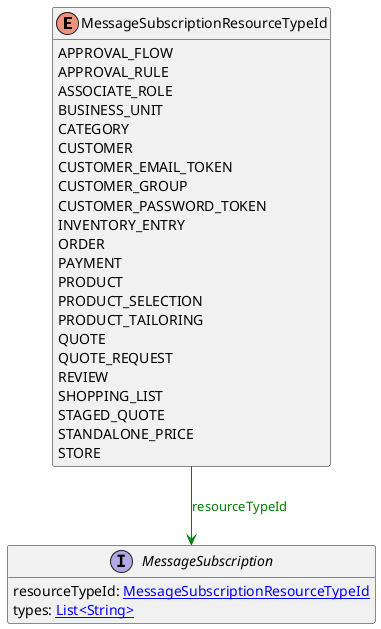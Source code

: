 @startuml

hide methods
enum MessageSubscriptionResourceTypeId {
    APPROVAL_FLOW
    APPROVAL_RULE
    ASSOCIATE_ROLE
    BUSINESS_UNIT
    CATEGORY
    CUSTOMER
    CUSTOMER_EMAIL_TOKEN
    CUSTOMER_GROUP
    CUSTOMER_PASSWORD_TOKEN
    INVENTORY_ENTRY
    ORDER
    PAYMENT
    PRODUCT
    PRODUCT_SELECTION
    PRODUCT_TAILORING
    QUOTE
    QUOTE_REQUEST
    REVIEW
    SHOPPING_LIST
    STAGED_QUOTE
    STANDALONE_PRICE
    STORE
}
interface MessageSubscription [[MessageSubscription.svg]]  {
    resourceTypeId: [[MessageSubscriptionResourceTypeId.svg MessageSubscriptionResourceTypeId]]
    types: [[String.svg List<String>]]
}
MessageSubscriptionResourceTypeId --> MessageSubscription #green;text:green : "resourceTypeId"
@enduml
